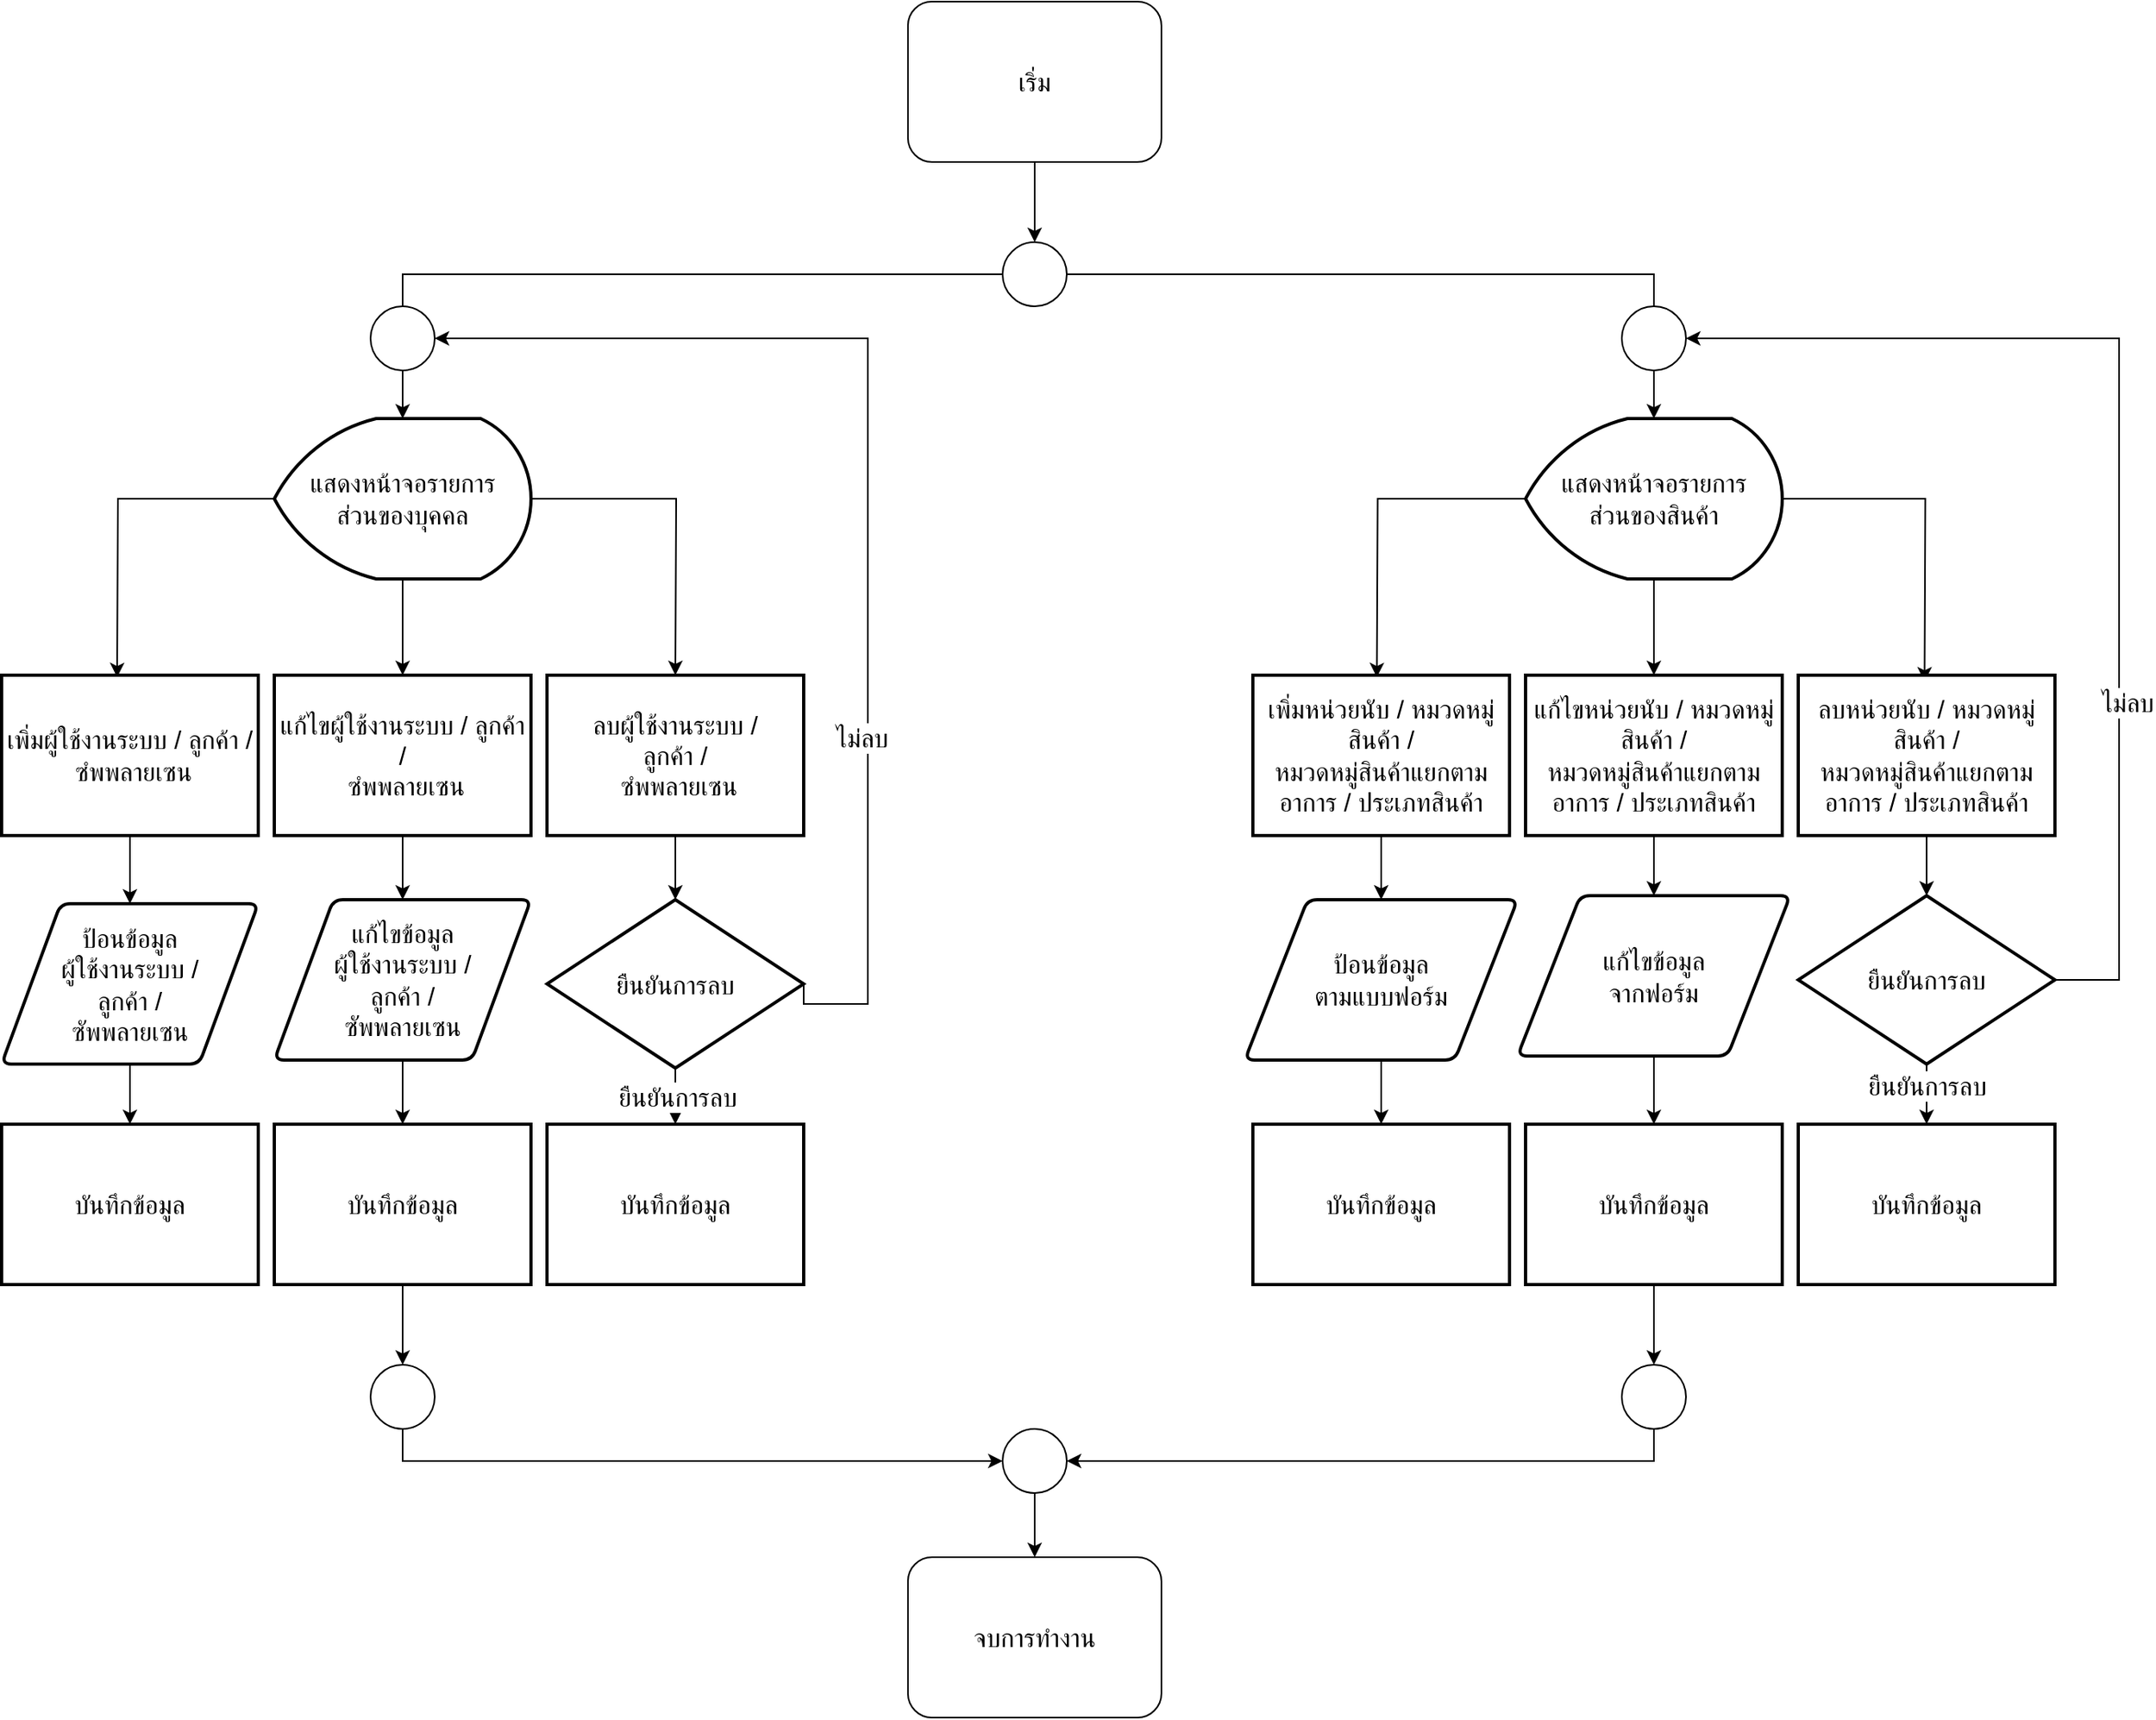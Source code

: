 <mxfile version="20.8.13" type="device"><diagram id="C5RBs43oDa-KdzZeNtuy" name="Page-1"><mxGraphModel dx="2496" dy="879" grid="1" gridSize="10" guides="1" tooltips="1" connect="1" arrows="1" fold="1" page="1" pageScale="1" pageWidth="827" pageHeight="1169" math="0" shadow="0"><root><mxCell id="WIyWlLk6GJQsqaUBKTNV-0"/><mxCell id="WIyWlLk6GJQsqaUBKTNV-1" parent="WIyWlLk6GJQsqaUBKTNV-0"/><mxCell id="1i16uZb4n8LgC0Xv-x_y-27" value="" style="edgeStyle=orthogonalEdgeStyle;rounded=0;orthogonalLoop=1;jettySize=auto;html=1;fontSize=16;" edge="1" parent="WIyWlLk6GJQsqaUBKTNV-1" source="1i16uZb4n8LgC0Xv-x_y-1" target="1i16uZb4n8LgC0Xv-x_y-15"><mxGeometry relative="1" as="geometry"/></mxCell><mxCell id="1i16uZb4n8LgC0Xv-x_y-1" value="เริ่ม" style="rounded=1;whiteSpace=wrap;html=1;fontSize=16;glass=0;strokeWidth=1;shadow=0;" vertex="1" parent="WIyWlLk6GJQsqaUBKTNV-1"><mxGeometry x="335" y="10" width="158" height="100" as="geometry"/></mxCell><mxCell id="1i16uZb4n8LgC0Xv-x_y-28" style="edgeStyle=orthogonalEdgeStyle;rounded=0;orthogonalLoop=1;jettySize=auto;html=1;exitX=1;exitY=0.5;exitDx=0;exitDy=0;entryX=0.5;entryY=0;entryDx=0;entryDy=0;entryPerimeter=0;fontSize=16;" edge="1" parent="WIyWlLk6GJQsqaUBKTNV-1" source="1i16uZb4n8LgC0Xv-x_y-15" target="1i16uZb4n8LgC0Xv-x_y-17"><mxGeometry relative="1" as="geometry"/></mxCell><mxCell id="1i16uZb4n8LgC0Xv-x_y-29" style="edgeStyle=orthogonalEdgeStyle;rounded=0;orthogonalLoop=1;jettySize=auto;html=1;exitX=0.5;exitY=1;exitDx=0;exitDy=0;entryX=0.5;entryY=0;entryDx=0;entryDy=0;entryPerimeter=0;fontSize=16;startArrow=none;" edge="1" parent="WIyWlLk6GJQsqaUBKTNV-1" source="1i16uZb4n8LgC0Xv-x_y-62" target="1i16uZb4n8LgC0Xv-x_y-16"><mxGeometry relative="1" as="geometry"/></mxCell><mxCell id="1i16uZb4n8LgC0Xv-x_y-15" value="" style="ellipse;whiteSpace=wrap;html=1;aspect=fixed;fontSize=16;" vertex="1" parent="WIyWlLk6GJQsqaUBKTNV-1"><mxGeometry x="394" y="160" width="40" height="40" as="geometry"/></mxCell><mxCell id="1i16uZb4n8LgC0Xv-x_y-30" style="edgeStyle=orthogonalEdgeStyle;rounded=0;orthogonalLoop=1;jettySize=auto;html=1;exitX=0;exitY=0.5;exitDx=0;exitDy=0;exitPerimeter=0;entryX=0.45;entryY=0.013;entryDx=0;entryDy=0;entryPerimeter=0;fontSize=16;" edge="1" parent="WIyWlLk6GJQsqaUBKTNV-1" source="1i16uZb4n8LgC0Xv-x_y-16"><mxGeometry relative="1" as="geometry"><mxPoint x="-158" y="431.3" as="targetPoint"/></mxGeometry></mxCell><mxCell id="1i16uZb4n8LgC0Xv-x_y-31" value="" style="edgeStyle=orthogonalEdgeStyle;rounded=0;orthogonalLoop=1;jettySize=auto;html=1;fontSize=16;" edge="1" parent="WIyWlLk6GJQsqaUBKTNV-1" source="1i16uZb4n8LgC0Xv-x_y-16"><mxGeometry relative="1" as="geometry"><mxPoint x="20" y="430" as="targetPoint"/></mxGeometry></mxCell><mxCell id="1i16uZb4n8LgC0Xv-x_y-32" style="edgeStyle=orthogonalEdgeStyle;rounded=0;orthogonalLoop=1;jettySize=auto;html=1;exitX=1;exitY=0.5;exitDx=0;exitDy=0;exitPerimeter=0;fontSize=16;" edge="1" parent="WIyWlLk6GJQsqaUBKTNV-1" source="1i16uZb4n8LgC0Xv-x_y-16"><mxGeometry relative="1" as="geometry"><mxPoint x="190" y="430" as="targetPoint"/></mxGeometry></mxCell><mxCell id="1i16uZb4n8LgC0Xv-x_y-16" value="แสดงหน้าจอรายการ&lt;br style=&quot;font-size: 16px;&quot;&gt;ส่วนของบุคคล" style="strokeWidth=2;html=1;shape=mxgraph.flowchart.display;whiteSpace=wrap;fontSize=16;" vertex="1" parent="WIyWlLk6GJQsqaUBKTNV-1"><mxGeometry x="-60" y="270" width="160" height="100" as="geometry"/></mxCell><mxCell id="1i16uZb4n8LgC0Xv-x_y-33" style="edgeStyle=orthogonalEdgeStyle;rounded=0;orthogonalLoop=1;jettySize=auto;html=1;exitX=0;exitY=0.5;exitDx=0;exitDy=0;exitPerimeter=0;entryX=0.483;entryY=0.013;entryDx=0;entryDy=0;entryPerimeter=0;fontSize=16;" edge="1" parent="WIyWlLk6GJQsqaUBKTNV-1" source="1i16uZb4n8LgC0Xv-x_y-17"><mxGeometry relative="1" as="geometry"><mxPoint x="627.28" y="431.3" as="targetPoint"/></mxGeometry></mxCell><mxCell id="1i16uZb4n8LgC0Xv-x_y-34" value="" style="edgeStyle=orthogonalEdgeStyle;rounded=0;orthogonalLoop=1;jettySize=auto;html=1;fontSize=16;" edge="1" parent="WIyWlLk6GJQsqaUBKTNV-1" source="1i16uZb4n8LgC0Xv-x_y-17"><mxGeometry relative="1" as="geometry"><mxPoint x="800" y="430" as="targetPoint"/></mxGeometry></mxCell><mxCell id="1i16uZb4n8LgC0Xv-x_y-35" style="edgeStyle=orthogonalEdgeStyle;rounded=0;orthogonalLoop=1;jettySize=auto;html=1;exitX=1;exitY=0.5;exitDx=0;exitDy=0;exitPerimeter=0;entryX=0.492;entryY=0.04;entryDx=0;entryDy=0;entryPerimeter=0;fontSize=16;" edge="1" parent="WIyWlLk6GJQsqaUBKTNV-1" source="1i16uZb4n8LgC0Xv-x_y-17"><mxGeometry relative="1" as="geometry"><mxPoint x="968.72" y="434" as="targetPoint"/></mxGeometry></mxCell><mxCell id="1i16uZb4n8LgC0Xv-x_y-17" value="แสดงหน้าจอรายการ&lt;br style=&quot;font-size: 16px;&quot;&gt;ส่วนของสินค้า" style="strokeWidth=2;html=1;shape=mxgraph.flowchart.display;whiteSpace=wrap;fontSize=16;" vertex="1" parent="WIyWlLk6GJQsqaUBKTNV-1"><mxGeometry x="720" y="270" width="160" height="100" as="geometry"/></mxCell><mxCell id="1i16uZb4n8LgC0Xv-x_y-46" value="" style="edgeStyle=orthogonalEdgeStyle;rounded=0;orthogonalLoop=1;jettySize=auto;html=1;fontSize=16;" edge="1" parent="WIyWlLk6GJQsqaUBKTNV-1" source="1i16uZb4n8LgC0Xv-x_y-37" target="1i16uZb4n8LgC0Xv-x_y-45"><mxGeometry relative="1" as="geometry"/></mxCell><mxCell id="1i16uZb4n8LgC0Xv-x_y-37" value="เพิ่มผู้ใช้งานระบบ / ลูกค้า /&lt;br style=&quot;font-size: 16px;&quot;&gt;&amp;nbsp;ซํพพลายเซน" style="rounded=0;whiteSpace=wrap;html=1;absoluteArcSize=1;arcSize=14;strokeWidth=2;fontSize=16;" vertex="1" parent="WIyWlLk6GJQsqaUBKTNV-1"><mxGeometry x="-230" y="430" width="160" height="100" as="geometry"/></mxCell><mxCell id="1i16uZb4n8LgC0Xv-x_y-59" value="" style="edgeStyle=orthogonalEdgeStyle;rounded=0;orthogonalLoop=1;jettySize=auto;html=1;fontSize=16;" edge="1" parent="WIyWlLk6GJQsqaUBKTNV-1" source="1i16uZb4n8LgC0Xv-x_y-38" target="1i16uZb4n8LgC0Xv-x_y-58"><mxGeometry relative="1" as="geometry"/></mxCell><mxCell id="1i16uZb4n8LgC0Xv-x_y-38" value="แก้ไขผู้ใช้งานระบบ / ลูกค้า /&lt;br style=&quot;font-size: 16px;&quot;&gt;&amp;nbsp;ซํพพลายเซน" style="rounded=0;whiteSpace=wrap;html=1;absoluteArcSize=1;arcSize=14;strokeWidth=2;fontSize=16;" vertex="1" parent="WIyWlLk6GJQsqaUBKTNV-1"><mxGeometry x="-60" y="430" width="160" height="100" as="geometry"/></mxCell><mxCell id="1i16uZb4n8LgC0Xv-x_y-54" value="" style="edgeStyle=orthogonalEdgeStyle;rounded=0;orthogonalLoop=1;jettySize=auto;html=1;fontSize=16;" edge="1" parent="WIyWlLk6GJQsqaUBKTNV-1" source="1i16uZb4n8LgC0Xv-x_y-39" target="1i16uZb4n8LgC0Xv-x_y-53"><mxGeometry relative="1" as="geometry"/></mxCell><mxCell id="1i16uZb4n8LgC0Xv-x_y-39" value="ลบผู้ใช้งานระบบ / &lt;br&gt;ลูกค้า /&lt;br style=&quot;font-size: 16px;&quot;&gt;&amp;nbsp;ซํพพลายเซน" style="rounded=0;whiteSpace=wrap;html=1;absoluteArcSize=1;arcSize=14;strokeWidth=2;fontSize=16;" vertex="1" parent="WIyWlLk6GJQsqaUBKTNV-1"><mxGeometry x="110" y="430" width="160" height="100" as="geometry"/></mxCell><mxCell id="1i16uZb4n8LgC0Xv-x_y-48" value="" style="edgeStyle=orthogonalEdgeStyle;rounded=0;orthogonalLoop=1;jettySize=auto;html=1;fontSize=16;" edge="1" parent="WIyWlLk6GJQsqaUBKTNV-1" source="1i16uZb4n8LgC0Xv-x_y-40" target="1i16uZb4n8LgC0Xv-x_y-47"><mxGeometry relative="1" as="geometry"/></mxCell><mxCell id="1i16uZb4n8LgC0Xv-x_y-40" value="เพิ่มหน่วยนับ / หมวดหมู่สินค้า /&lt;br style=&quot;font-size: 16px;&quot;&gt;หมวดหมู่สินค้าแยกตามอาการ / ประเภทสินค้า" style="rounded=0;whiteSpace=wrap;html=1;absoluteArcSize=1;arcSize=14;strokeWidth=2;fontSize=16;" vertex="1" parent="WIyWlLk6GJQsqaUBKTNV-1"><mxGeometry x="550" y="430" width="160" height="100" as="geometry"/></mxCell><mxCell id="1i16uZb4n8LgC0Xv-x_y-61" value="" style="edgeStyle=orthogonalEdgeStyle;rounded=0;orthogonalLoop=1;jettySize=auto;html=1;fontSize=16;" edge="1" parent="WIyWlLk6GJQsqaUBKTNV-1" source="1i16uZb4n8LgC0Xv-x_y-41" target="1i16uZb4n8LgC0Xv-x_y-60"><mxGeometry relative="1" as="geometry"/></mxCell><mxCell id="1i16uZb4n8LgC0Xv-x_y-41" value="แก้ไขหน่วยนับ / หมวดหมู่สินค้า /&lt;br style=&quot;font-size: 16px;&quot;&gt;หมวดหมู่สินค้าแยกตามอาการ / ประเภทสินค้า" style="rounded=0;whiteSpace=wrap;html=1;absoluteArcSize=1;arcSize=14;strokeWidth=2;fontSize=16;" vertex="1" parent="WIyWlLk6GJQsqaUBKTNV-1"><mxGeometry x="720" y="430" width="160" height="100" as="geometry"/></mxCell><mxCell id="1i16uZb4n8LgC0Xv-x_y-57" value="" style="edgeStyle=orthogonalEdgeStyle;rounded=0;orthogonalLoop=1;jettySize=auto;html=1;fontSize=16;" edge="1" parent="WIyWlLk6GJQsqaUBKTNV-1" source="1i16uZb4n8LgC0Xv-x_y-42" target="1i16uZb4n8LgC0Xv-x_y-55"><mxGeometry relative="1" as="geometry"/></mxCell><mxCell id="1i16uZb4n8LgC0Xv-x_y-42" value="ลบหน่วยนับ / หมวดหมู่สินค้า /&lt;br style=&quot;font-size: 16px;&quot;&gt;หมวดหมู่สินค้าแยกตามอาการ / ประเภทสินค้า" style="rounded=0;whiteSpace=wrap;html=1;absoluteArcSize=1;arcSize=14;strokeWidth=2;fontSize=16;" vertex="1" parent="WIyWlLk6GJQsqaUBKTNV-1"><mxGeometry x="890" y="430" width="160" height="100" as="geometry"/></mxCell><mxCell id="1i16uZb4n8LgC0Xv-x_y-51" value="" style="edgeStyle=orthogonalEdgeStyle;rounded=0;orthogonalLoop=1;jettySize=auto;html=1;fontSize=16;" edge="1" parent="WIyWlLk6GJQsqaUBKTNV-1" source="1i16uZb4n8LgC0Xv-x_y-45" target="1i16uZb4n8LgC0Xv-x_y-49"><mxGeometry relative="1" as="geometry"/></mxCell><mxCell id="1i16uZb4n8LgC0Xv-x_y-45" value="ป้อนข้อมูล &lt;br&gt;ผู้ใช้งานระบบ / &lt;br&gt;ลูกค้า / &lt;br&gt;ซัพพลายเซน" style="shape=parallelogram;html=1;strokeWidth=2;perimeter=parallelogramPerimeter;whiteSpace=wrap;rounded=1;arcSize=12;size=0.23;fontSize=16;" vertex="1" parent="WIyWlLk6GJQsqaUBKTNV-1"><mxGeometry x="-230" y="572.5" width="160" height="100" as="geometry"/></mxCell><mxCell id="1i16uZb4n8LgC0Xv-x_y-52" value="" style="edgeStyle=orthogonalEdgeStyle;rounded=0;orthogonalLoop=1;jettySize=auto;html=1;fontSize=16;" edge="1" parent="WIyWlLk6GJQsqaUBKTNV-1" source="1i16uZb4n8LgC0Xv-x_y-47" target="1i16uZb4n8LgC0Xv-x_y-50"><mxGeometry relative="1" as="geometry"/></mxCell><mxCell id="1i16uZb4n8LgC0Xv-x_y-47" value="ป้อนข้อมูล&lt;br&gt;ตามแบบฟอร์ม" style="shape=parallelogram;html=1;strokeWidth=2;perimeter=parallelogramPerimeter;whiteSpace=wrap;rounded=1;arcSize=12;size=0.23;fontSize=16;" vertex="1" parent="WIyWlLk6GJQsqaUBKTNV-1"><mxGeometry x="545" y="570" width="170" height="100" as="geometry"/></mxCell><mxCell id="1i16uZb4n8LgC0Xv-x_y-49" value="บันทึกข้อมูล" style="rounded=0;whiteSpace=wrap;html=1;absoluteArcSize=1;arcSize=14;strokeWidth=2;fontSize=16;" vertex="1" parent="WIyWlLk6GJQsqaUBKTNV-1"><mxGeometry x="-230" y="710" width="160" height="100" as="geometry"/></mxCell><mxCell id="1i16uZb4n8LgC0Xv-x_y-50" value="บันทึกข้อมูล" style="rounded=0;whiteSpace=wrap;html=1;absoluteArcSize=1;arcSize=14;strokeWidth=2;fontSize=16;" vertex="1" parent="WIyWlLk6GJQsqaUBKTNV-1"><mxGeometry x="550" y="710" width="160" height="100" as="geometry"/></mxCell><mxCell id="1i16uZb4n8LgC0Xv-x_y-65" style="edgeStyle=orthogonalEdgeStyle;rounded=0;orthogonalLoop=1;jettySize=auto;html=1;exitX=1;exitY=0.5;exitDx=0;exitDy=0;exitPerimeter=0;entryX=1;entryY=0.5;entryDx=0;entryDy=0;fontSize=16;" edge="1" parent="WIyWlLk6GJQsqaUBKTNV-1" source="1i16uZb4n8LgC0Xv-x_y-53" target="1i16uZb4n8LgC0Xv-x_y-62"><mxGeometry relative="1" as="geometry"><Array as="points"><mxPoint x="310" y="635"/><mxPoint x="310" y="220"/></Array></mxGeometry></mxCell><mxCell id="1i16uZb4n8LgC0Xv-x_y-66" value="ไม่ลบ" style="edgeLabel;html=1;align=center;verticalAlign=middle;resizable=0;points=[];fontSize=16;" vertex="1" connectable="0" parent="1i16uZb4n8LgC0Xv-x_y-65"><mxGeometry x="-0.407" y="4" relative="1" as="geometry"><mxPoint as="offset"/></mxGeometry></mxCell><mxCell id="1i16uZb4n8LgC0Xv-x_y-73" value="" style="edgeStyle=orthogonalEdgeStyle;rounded=0;orthogonalLoop=1;jettySize=auto;html=1;fontSize=16;" edge="1" parent="WIyWlLk6GJQsqaUBKTNV-1" source="1i16uZb4n8LgC0Xv-x_y-53" target="1i16uZb4n8LgC0Xv-x_y-68"><mxGeometry relative="1" as="geometry"/></mxCell><mxCell id="1i16uZb4n8LgC0Xv-x_y-76" value="ยืนยันการลบ" style="edgeLabel;html=1;align=center;verticalAlign=middle;resizable=0;points=[];fontSize=16;" vertex="1" connectable="0" parent="1i16uZb4n8LgC0Xv-x_y-73"><mxGeometry x="-0.22" y="1" relative="1" as="geometry"><mxPoint as="offset"/></mxGeometry></mxCell><mxCell id="1i16uZb4n8LgC0Xv-x_y-53" value="ยืนยันการลบ" style="strokeWidth=2;html=1;shape=mxgraph.flowchart.decision;whiteSpace=wrap;rounded=0;fontSize=16;" vertex="1" parent="WIyWlLk6GJQsqaUBKTNV-1"><mxGeometry x="110" y="570" width="160" height="105" as="geometry"/></mxCell><mxCell id="1i16uZb4n8LgC0Xv-x_y-72" value="" style="edgeStyle=orthogonalEdgeStyle;rounded=0;orthogonalLoop=1;jettySize=auto;html=1;fontSize=16;" edge="1" parent="WIyWlLk6GJQsqaUBKTNV-1" source="1i16uZb4n8LgC0Xv-x_y-55" target="1i16uZb4n8LgC0Xv-x_y-70"><mxGeometry relative="1" as="geometry"/></mxCell><mxCell id="1i16uZb4n8LgC0Xv-x_y-78" value="ยืนยันการลบ" style="edgeLabel;html=1;align=center;verticalAlign=middle;resizable=0;points=[];fontSize=16;" vertex="1" connectable="0" parent="1i16uZb4n8LgC0Xv-x_y-72"><mxGeometry x="-0.393" relative="1" as="geometry"><mxPoint as="offset"/></mxGeometry></mxCell><mxCell id="1i16uZb4n8LgC0Xv-x_y-79" style="edgeStyle=orthogonalEdgeStyle;rounded=0;orthogonalLoop=1;jettySize=auto;html=1;exitX=1;exitY=0.5;exitDx=0;exitDy=0;exitPerimeter=0;entryX=1;entryY=0.5;entryDx=0;entryDy=0;fontSize=16;" edge="1" parent="WIyWlLk6GJQsqaUBKTNV-1" source="1i16uZb4n8LgC0Xv-x_y-55" target="1i16uZb4n8LgC0Xv-x_y-64"><mxGeometry relative="1" as="geometry"><Array as="points"><mxPoint x="1090" y="620"/><mxPoint x="1090" y="220"/></Array></mxGeometry></mxCell><mxCell id="1i16uZb4n8LgC0Xv-x_y-80" value="ไม่ลบ" style="edgeLabel;html=1;align=center;verticalAlign=middle;resizable=0;points=[];fontSize=16;" vertex="1" connectable="0" parent="1i16uZb4n8LgC0Xv-x_y-79"><mxGeometry x="-0.398" y="-5" relative="1" as="geometry"><mxPoint as="offset"/></mxGeometry></mxCell><mxCell id="1i16uZb4n8LgC0Xv-x_y-55" value="ยืนยันการลบ" style="strokeWidth=2;html=1;shape=mxgraph.flowchart.decision;whiteSpace=wrap;rounded=0;fontSize=16;" vertex="1" parent="WIyWlLk6GJQsqaUBKTNV-1"><mxGeometry x="890" y="567.5" width="160" height="105" as="geometry"/></mxCell><mxCell id="1i16uZb4n8LgC0Xv-x_y-74" value="" style="edgeStyle=orthogonalEdgeStyle;rounded=0;orthogonalLoop=1;jettySize=auto;html=1;fontSize=16;" edge="1" parent="WIyWlLk6GJQsqaUBKTNV-1" source="1i16uZb4n8LgC0Xv-x_y-58" target="1i16uZb4n8LgC0Xv-x_y-67"><mxGeometry relative="1" as="geometry"/></mxCell><mxCell id="1i16uZb4n8LgC0Xv-x_y-58" value="แก้ไขข้อมูล &lt;br&gt;ผู้ใช้งานระบบ / &lt;br&gt;ลูกค้า / &lt;br&gt;ซัพพลายเซน" style="shape=parallelogram;html=1;strokeWidth=2;perimeter=parallelogramPerimeter;whiteSpace=wrap;rounded=1;arcSize=12;size=0.23;fontSize=16;" vertex="1" parent="WIyWlLk6GJQsqaUBKTNV-1"><mxGeometry x="-60" y="570" width="160" height="100" as="geometry"/></mxCell><mxCell id="1i16uZb4n8LgC0Xv-x_y-71" value="" style="edgeStyle=orthogonalEdgeStyle;rounded=0;orthogonalLoop=1;jettySize=auto;html=1;fontSize=16;" edge="1" parent="WIyWlLk6GJQsqaUBKTNV-1" source="1i16uZb4n8LgC0Xv-x_y-60" target="1i16uZb4n8LgC0Xv-x_y-69"><mxGeometry relative="1" as="geometry"/></mxCell><mxCell id="1i16uZb4n8LgC0Xv-x_y-60" value="แก้ไขข้อมูล&lt;br&gt;จากฟอร์ม" style="shape=parallelogram;html=1;strokeWidth=2;perimeter=parallelogramPerimeter;whiteSpace=wrap;rounded=1;arcSize=12;size=0.23;fontSize=16;" vertex="1" parent="WIyWlLk6GJQsqaUBKTNV-1"><mxGeometry x="715" y="567.5" width="170" height="100" as="geometry"/></mxCell><mxCell id="1i16uZb4n8LgC0Xv-x_y-63" value="" style="edgeStyle=orthogonalEdgeStyle;rounded=0;orthogonalLoop=1;jettySize=auto;html=1;exitX=0;exitY=0.5;exitDx=0;exitDy=0;entryX=0.5;entryY=0;entryDx=0;entryDy=0;entryPerimeter=0;fontSize=16;endArrow=none;" edge="1" parent="WIyWlLk6GJQsqaUBKTNV-1" source="1i16uZb4n8LgC0Xv-x_y-15" target="1i16uZb4n8LgC0Xv-x_y-62"><mxGeometry relative="1" as="geometry"><mxPoint x="394.0" y="180" as="sourcePoint"/><mxPoint x="20" y="270" as="targetPoint"/></mxGeometry></mxCell><mxCell id="1i16uZb4n8LgC0Xv-x_y-62" value="" style="ellipse;whiteSpace=wrap;html=1;aspect=fixed;fontSize=16;" vertex="1" parent="WIyWlLk6GJQsqaUBKTNV-1"><mxGeometry y="200" width="40" height="40" as="geometry"/></mxCell><mxCell id="1i16uZb4n8LgC0Xv-x_y-64" value="" style="ellipse;whiteSpace=wrap;html=1;aspect=fixed;fontSize=16;" vertex="1" parent="WIyWlLk6GJQsqaUBKTNV-1"><mxGeometry x="780" y="200" width="40" height="40" as="geometry"/></mxCell><mxCell id="1i16uZb4n8LgC0Xv-x_y-83" value="" style="edgeStyle=orthogonalEdgeStyle;rounded=0;orthogonalLoop=1;jettySize=auto;html=1;fontSize=16;" edge="1" parent="WIyWlLk6GJQsqaUBKTNV-1" source="1i16uZb4n8LgC0Xv-x_y-67" target="1i16uZb4n8LgC0Xv-x_y-81"><mxGeometry relative="1" as="geometry"/></mxCell><mxCell id="1i16uZb4n8LgC0Xv-x_y-67" value="บันทึกข้อมูล" style="rounded=0;whiteSpace=wrap;html=1;absoluteArcSize=1;arcSize=14;strokeWidth=2;fontSize=16;" vertex="1" parent="WIyWlLk6GJQsqaUBKTNV-1"><mxGeometry x="-60" y="710" width="160" height="100" as="geometry"/></mxCell><mxCell id="1i16uZb4n8LgC0Xv-x_y-68" value="บันทึกข้อมูล" style="rounded=0;whiteSpace=wrap;html=1;absoluteArcSize=1;arcSize=14;strokeWidth=2;fontSize=16;" vertex="1" parent="WIyWlLk6GJQsqaUBKTNV-1"><mxGeometry x="110" y="710" width="160" height="100" as="geometry"/></mxCell><mxCell id="1i16uZb4n8LgC0Xv-x_y-84" value="" style="edgeStyle=orthogonalEdgeStyle;rounded=0;orthogonalLoop=1;jettySize=auto;html=1;fontSize=16;" edge="1" parent="WIyWlLk6GJQsqaUBKTNV-1" source="1i16uZb4n8LgC0Xv-x_y-69" target="1i16uZb4n8LgC0Xv-x_y-82"><mxGeometry relative="1" as="geometry"/></mxCell><mxCell id="1i16uZb4n8LgC0Xv-x_y-69" value="บันทึกข้อมูล" style="rounded=0;whiteSpace=wrap;html=1;absoluteArcSize=1;arcSize=14;strokeWidth=2;fontSize=16;" vertex="1" parent="WIyWlLk6GJQsqaUBKTNV-1"><mxGeometry x="720" y="710" width="160" height="100" as="geometry"/></mxCell><mxCell id="1i16uZb4n8LgC0Xv-x_y-70" value="บันทึกข้อมูล" style="rounded=0;whiteSpace=wrap;html=1;absoluteArcSize=1;arcSize=14;strokeWidth=2;fontSize=16;" vertex="1" parent="WIyWlLk6GJQsqaUBKTNV-1"><mxGeometry x="890" y="710" width="160" height="100" as="geometry"/></mxCell><mxCell id="1i16uZb4n8LgC0Xv-x_y-89" style="edgeStyle=orthogonalEdgeStyle;rounded=0;orthogonalLoop=1;jettySize=auto;html=1;exitX=0.5;exitY=1;exitDx=0;exitDy=0;entryX=0;entryY=0.5;entryDx=0;entryDy=0;fontSize=16;" edge="1" parent="WIyWlLk6GJQsqaUBKTNV-1" source="1i16uZb4n8LgC0Xv-x_y-81" target="1i16uZb4n8LgC0Xv-x_y-87"><mxGeometry relative="1" as="geometry"/></mxCell><mxCell id="1i16uZb4n8LgC0Xv-x_y-81" value="" style="ellipse;whiteSpace=wrap;html=1;aspect=fixed;fontSize=16;" vertex="1" parent="WIyWlLk6GJQsqaUBKTNV-1"><mxGeometry y="860" width="40" height="40" as="geometry"/></mxCell><mxCell id="1i16uZb4n8LgC0Xv-x_y-88" style="edgeStyle=orthogonalEdgeStyle;rounded=0;orthogonalLoop=1;jettySize=auto;html=1;exitX=0.5;exitY=1;exitDx=0;exitDy=0;entryX=1;entryY=0.5;entryDx=0;entryDy=0;fontSize=16;" edge="1" parent="WIyWlLk6GJQsqaUBKTNV-1" source="1i16uZb4n8LgC0Xv-x_y-82" target="1i16uZb4n8LgC0Xv-x_y-87"><mxGeometry relative="1" as="geometry"/></mxCell><mxCell id="1i16uZb4n8LgC0Xv-x_y-82" value="" style="ellipse;whiteSpace=wrap;html=1;aspect=fixed;fontSize=16;" vertex="1" parent="WIyWlLk6GJQsqaUBKTNV-1"><mxGeometry x="780" y="860" width="40" height="40" as="geometry"/></mxCell><mxCell id="1i16uZb4n8LgC0Xv-x_y-91" value="" style="edgeStyle=orthogonalEdgeStyle;rounded=0;orthogonalLoop=1;jettySize=auto;html=1;fontSize=16;" edge="1" parent="WIyWlLk6GJQsqaUBKTNV-1" source="1i16uZb4n8LgC0Xv-x_y-87" target="1i16uZb4n8LgC0Xv-x_y-90"><mxGeometry relative="1" as="geometry"/></mxCell><mxCell id="1i16uZb4n8LgC0Xv-x_y-87" value="" style="ellipse;whiteSpace=wrap;html=1;aspect=fixed;fontSize=16;" vertex="1" parent="WIyWlLk6GJQsqaUBKTNV-1"><mxGeometry x="394" y="900" width="40" height="40" as="geometry"/></mxCell><mxCell id="1i16uZb4n8LgC0Xv-x_y-90" value="จบการทำงาน" style="rounded=1;whiteSpace=wrap;html=1;fontSize=16;glass=0;strokeWidth=1;shadow=0;" vertex="1" parent="WIyWlLk6GJQsqaUBKTNV-1"><mxGeometry x="335" y="980" width="158" height="100" as="geometry"/></mxCell></root></mxGraphModel></diagram></mxfile>